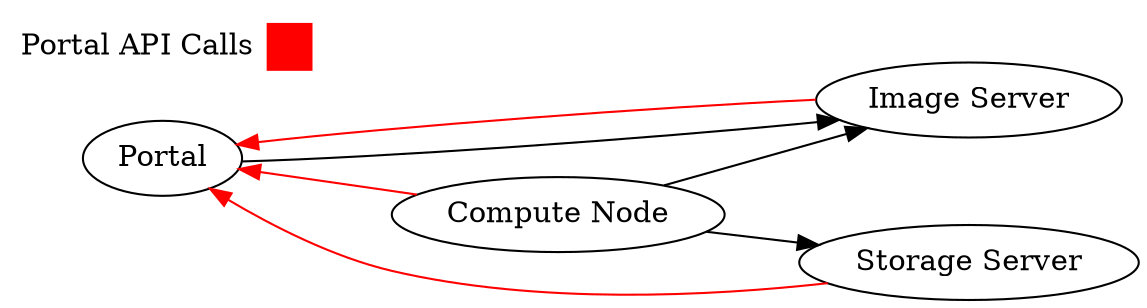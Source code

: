 digraph G {
  rankdir=LR

  "Compute Node" -> "Image Server"
  "Compute Node" -> "Storage Server"
  "Portal" -> "Image Server"
  "Image Server" -> "Portal" [color=red]
  "Storage Server" -> "Portal" [color=red]
  "Compute Node" -> "Portal" [color=red]

  { rank=source "Portal"}

  { rank = source;
    legend [shape=none, margin=0, label=<
    <TABLE BORDER="0" CELLBORDER="0" CELLSPACING="2" CELLPADDING="4">
     <TR>
      <TD>Portal API Calls</TD>
      <TD BGCOLOR="RED">   </TD>
     </TR>
    </TABLE>
   >];
  }
}
